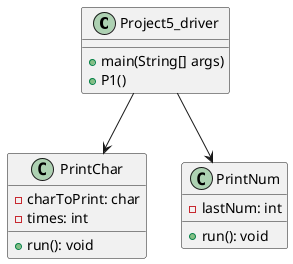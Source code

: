 @startuml P1
class Project5_driver {
    +main(String[] args)
    +P1()
}

class PrintChar {
    -charToPrint: char
    -times: int
    +run(): void
}

class PrintNum {
    -lastNum: int
    +run(): void
}

Project5_driver --> PrintChar
Project5_driver --> PrintNum
@enduml

